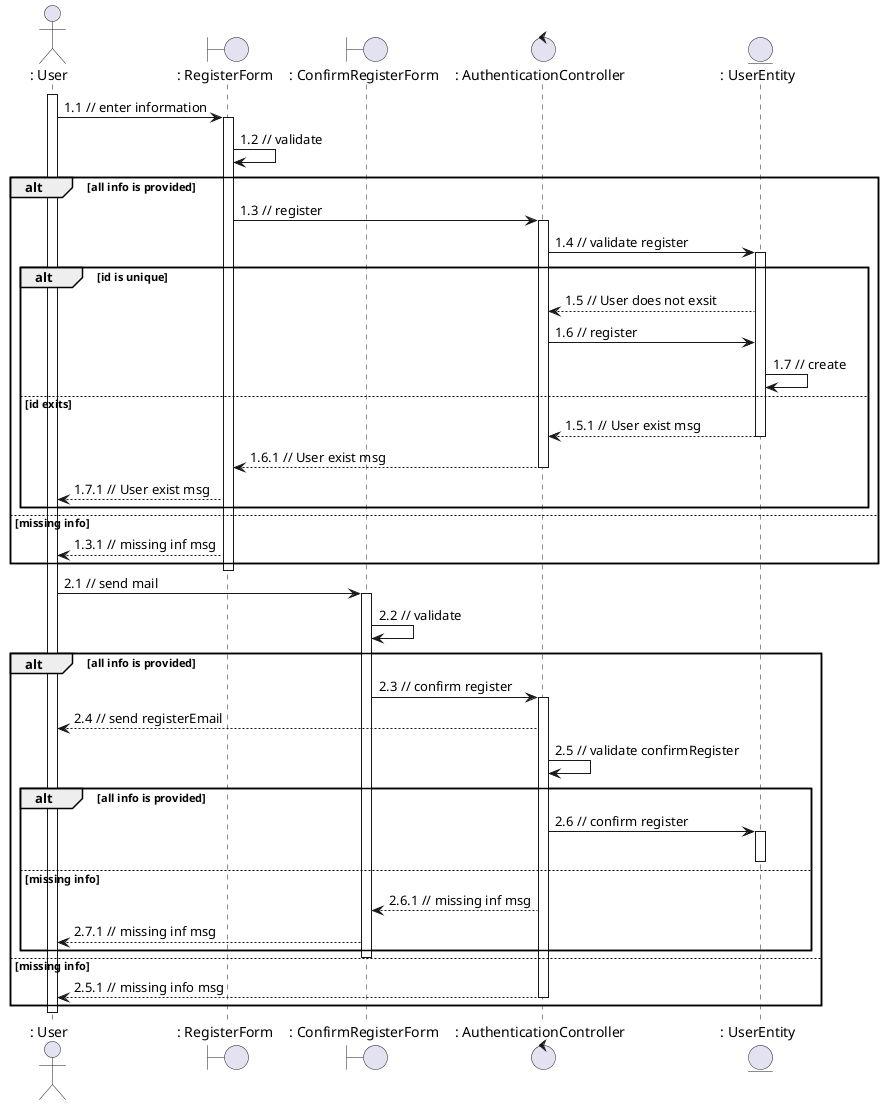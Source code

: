@startuml
actor ": User"
boundary ": RegisterForm"
boundary ": ConfirmRegisterForm"
control ": AuthenticationController"
entity ": UserEntity"

activate ": User"
": User" -> ": RegisterForm" : 1.1 // enter information
activate ": RegisterForm"
": RegisterForm" -> ": RegisterForm" : 1.2 // validate

alt all info is provided

": RegisterForm" -> ": AuthenticationController" : 1.3 // register
activate ": AuthenticationController"
": AuthenticationController" -> ": UserEntity" : 1.4 // validate register
activate ": UserEntity"

alt id is unique

": UserEntity" --> ": AuthenticationController" : 1.5 // User does not exsit
": AuthenticationController" -> ": UserEntity" : 1.6 // register
": UserEntity" -> ": UserEntity" : 1.7 // create

else id exits

": UserEntity" --> ": AuthenticationController" : 1.5.1 // User exist msg
deactivate ": UserEntity"
": AuthenticationController" --> ": RegisterForm" : 1.6.1 // User exist msg
deactivate ": AuthenticationController"
": RegisterForm" --> ": User" : 1.7.1 // User exist msg
end

else missing info

": RegisterForm" --> ": User" : 1.3.1 // missing inf msg

end
deactivate ": RegisterForm"
": User" -> ": ConfirmRegisterForm" : 2.1 // send mail
activate ": ConfirmRegisterForm"
": ConfirmRegisterForm" -> ": ConfirmRegisterForm" : 2.2 // validate

alt all info is provided

": ConfirmRegisterForm" -> ": AuthenticationController" : 2.3 // confirm register
activate ": AuthenticationController"
": AuthenticationController" --> ": User" : 2.4 // send registerEmail
": AuthenticationController" -> ": AuthenticationController" : 2.5 // validate confirmRegister

alt all info is provided

": AuthenticationController" -> ": UserEntity" : 2.6 // confirm register
activate ": UserEntity"
deactivate ": UserEntity"
else missing info

": AuthenticationController" --> ": ConfirmRegisterForm" : 2.6.1 // missing inf msg
": ConfirmRegisterForm" --> ": User" : 2.7.1 // missing inf msg

end
deactivate ": ConfirmRegisterForm"

else missing info

": AuthenticationController" --> ": User" : 2.5.1 // missing info msg
deactivate ": AuthenticationController"
end
deactivate ": User"
@enduml